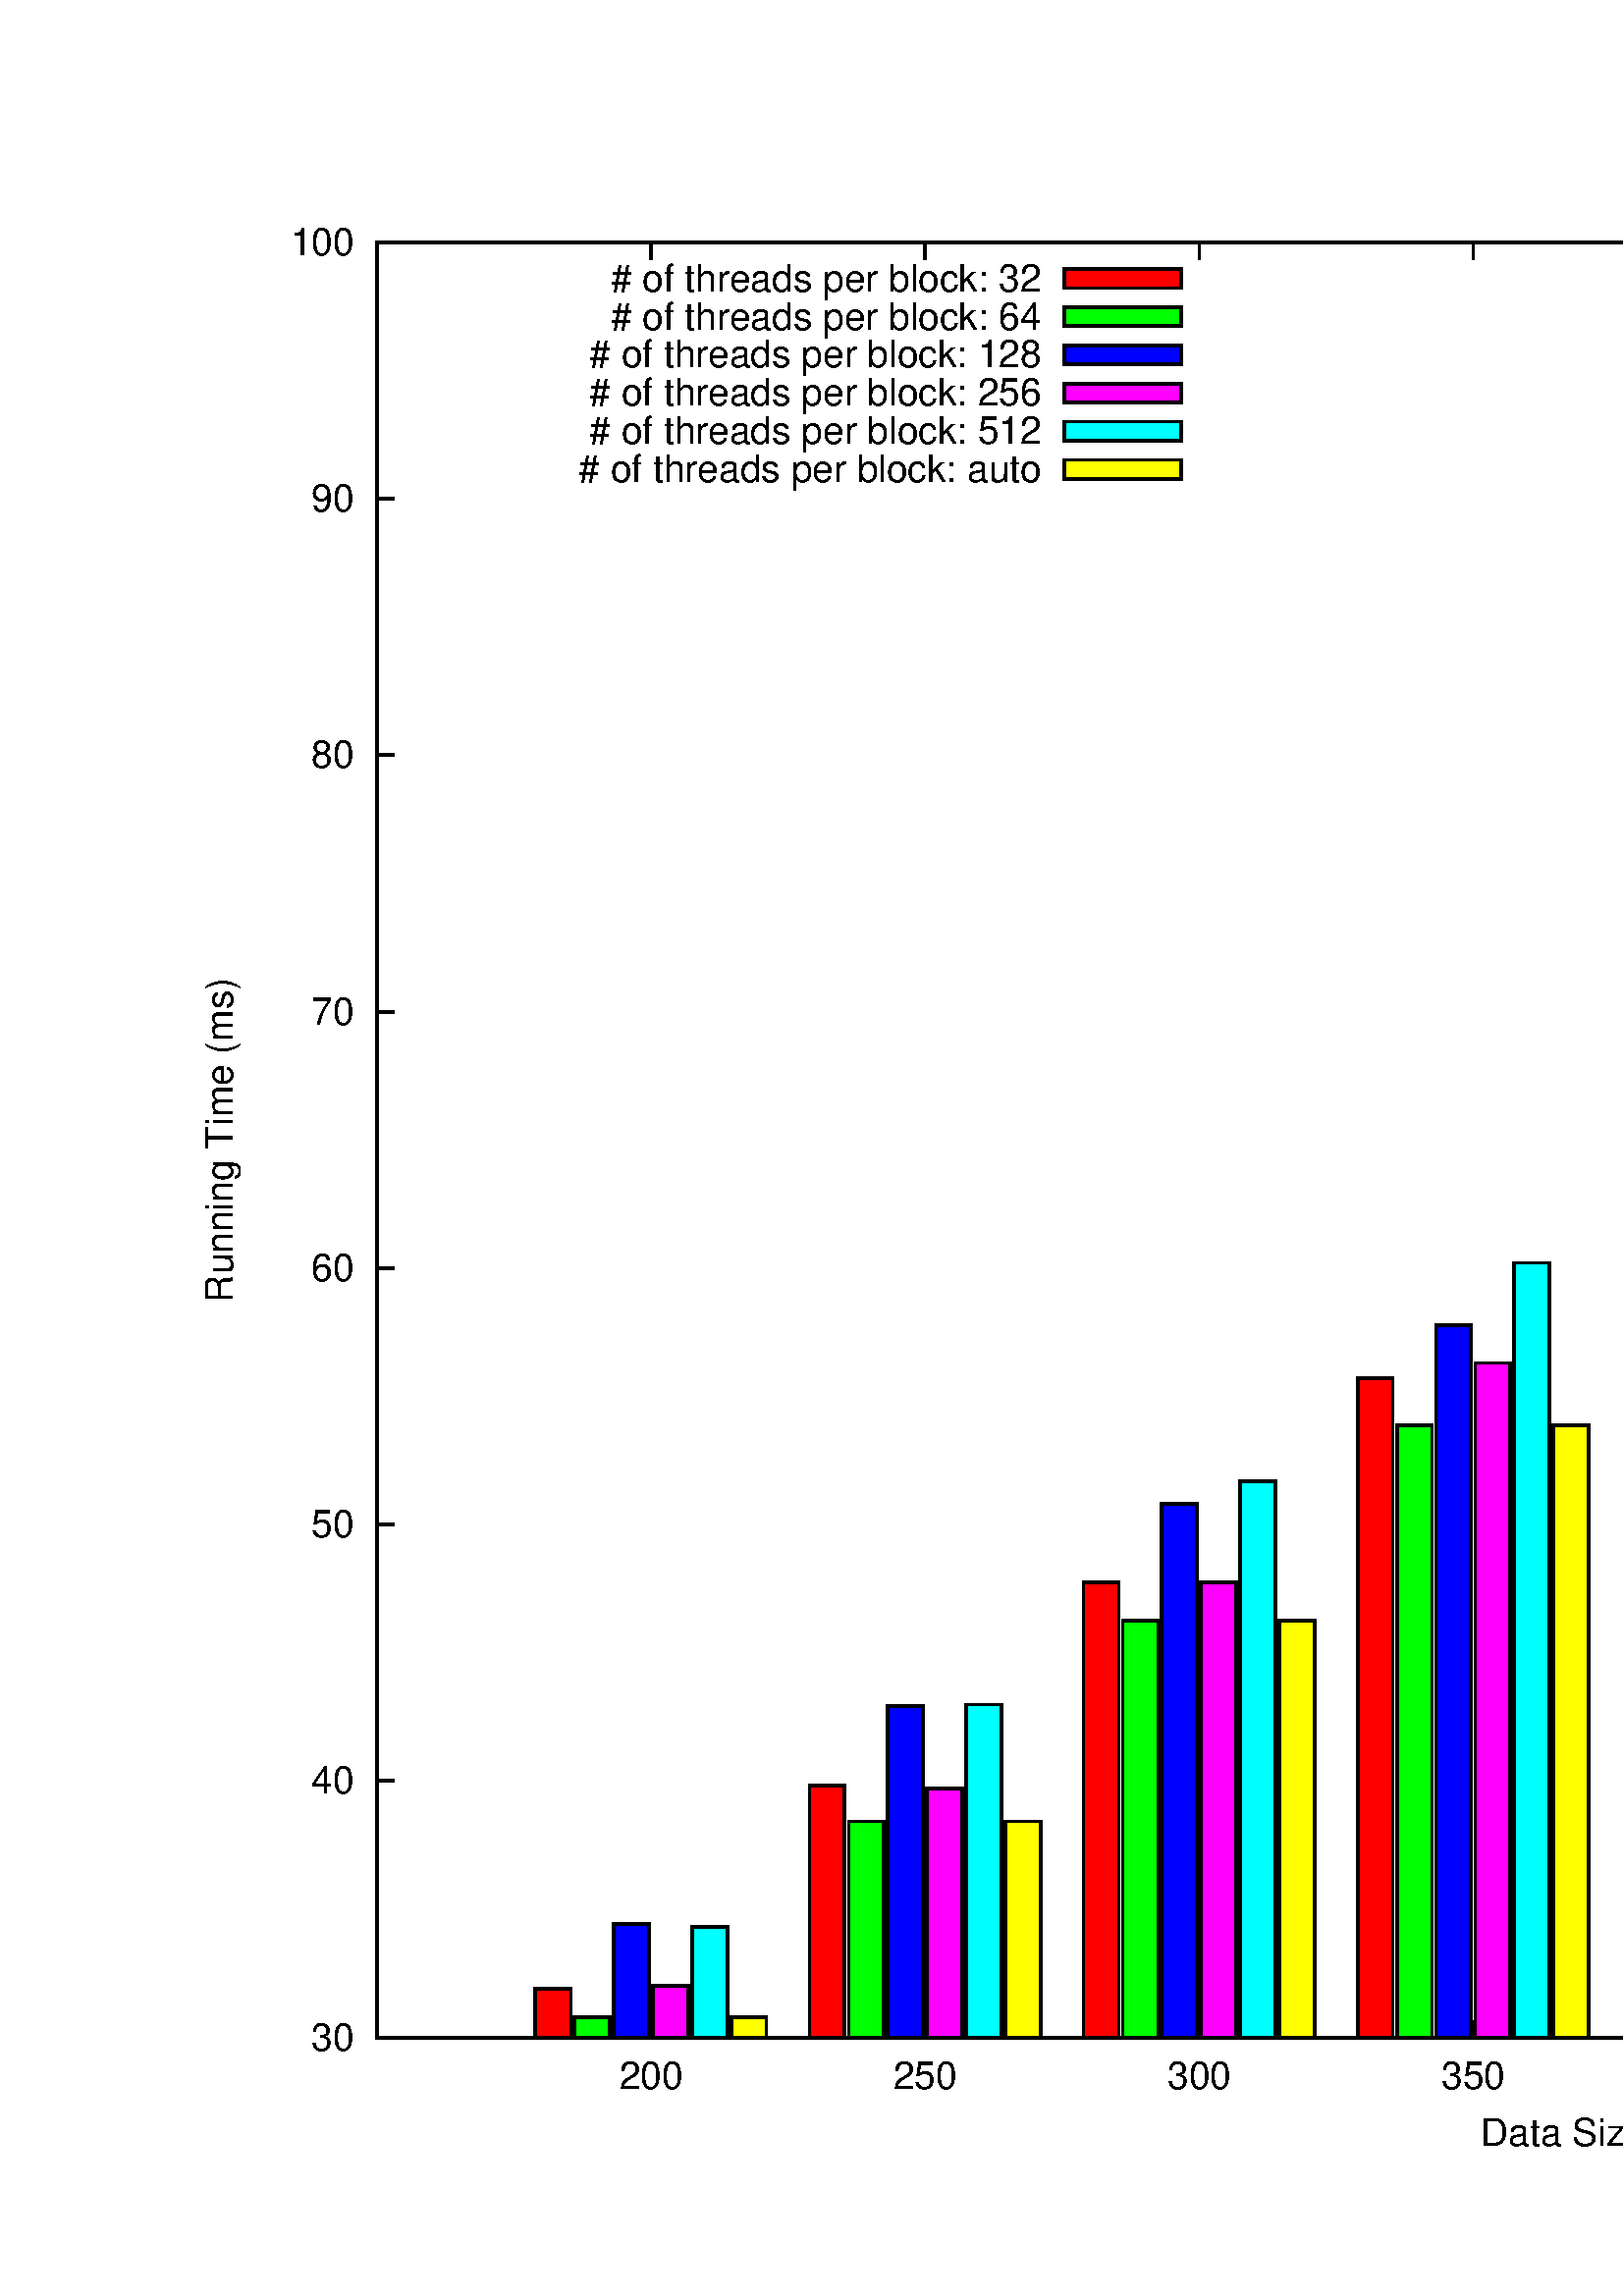 %!PS-Adobe-2.0
%%DocumentFonts: (atend)
%%BoundingBox: 50 50 1058 770
%%Orientation: Portrait
%%Pages: (atend)
%%EndComments
%%BeginProlog
/gnudict 256 dict def
gnudict begin
%
% The following 6 true/false flags may be edited by hand if required
% The unit line width may also be changed
%
/Color true def
/Blacktext false def
/Solid false def
/Dashlength 1 def
/Landscape false def
/Level1 false def
/Rounded false def
/TransparentPatterns false def
/gnulinewidth 5.000 def
/userlinewidth gnulinewidth def
%
/vshift -46 def
/dl1 {
  10.0 Dashlength mul mul
  Rounded { currentlinewidth 0.75 mul sub dup 0 le { pop 0.01 } if } if
} def
/dl2 {
  10.0 Dashlength mul mul
  Rounded { currentlinewidth 0.75 mul add } if
} def
/hpt_ 31.5 def
/vpt_ 31.5 def
/hpt hpt_ def
/vpt vpt_ def
Level1 {} {
/SDict 10 dict def
systemdict /pdfmark known not {
  userdict /pdfmark systemdict /cleartomark get put
} if
SDict begin [
  /Title (threadconf.eps)
  /Subject (gnuplot plot)
  /Creator (gnuplot 4.2 patchlevel 4 )
  /Author (wenbin)
%  /Producer (gnuplot)
%  /Keywords ()
  /CreationDate (Mon Dec 29 23:20:11 2008)
  /DOCINFO pdfmark
end
} ifelse
%
% Gnuplot Prolog Version 4.2 (August 2006)
%
/M {moveto} bind def
/L {lineto} bind def
/R {rmoveto} bind def
/V {rlineto} bind def
/N {newpath moveto} bind def
/Z {closepath} bind def
/C {setrgbcolor} bind def
/f {rlineto fill} bind def
/vpt2 vpt 2 mul def
/hpt2 hpt 2 mul def
/Lshow {currentpoint stroke M 0 vshift R 
	Blacktext {gsave 0 setgray show grestore} {show} ifelse} def
/Rshow {currentpoint stroke M dup stringwidth pop neg vshift R
	Blacktext {gsave 0 setgray show grestore} {show} ifelse} def
/Cshow {currentpoint stroke M dup stringwidth pop -2 div vshift R 
	Blacktext {gsave 0 setgray show grestore} {show} ifelse} def
/UP {dup vpt_ mul /vpt exch def hpt_ mul /hpt exch def
  /hpt2 hpt 2 mul def /vpt2 vpt 2 mul def} def
/DL {Color {setrgbcolor Solid {pop []} if 0 setdash}
 {pop pop pop 0 setgray Solid {pop []} if 0 setdash} ifelse} def
/BL {stroke userlinewidth 2 mul setlinewidth
	Rounded {1 setlinejoin 1 setlinecap} if} def
/AL {stroke userlinewidth 2 div setlinewidth
	Rounded {1 setlinejoin 1 setlinecap} if} def
/UL {dup gnulinewidth mul /userlinewidth exch def
	dup 1 lt {pop 1} if 10 mul /udl exch def} def
/PL {stroke userlinewidth setlinewidth
	Rounded {1 setlinejoin 1 setlinecap} if} def
% Default Line colors
/LCw {1 1 1} def
/LCb {0 0 0} def
/LCa {0 0 0} def
/LC0 {1 0 0} def
/LC1 {0 1 0} def
/LC2 {0 0 1} def
/LC3 {1 0 1} def
/LC4 {0 1 1} def
/LC5 {1 1 0} def
/LC6 {0 0 0} def
/LC7 {1 0.3 0} def
/LC8 {0.5 0.5 0.5} def
% Default Line Types
/LTw {PL [] 1 setgray} def
/LTb {BL [] LCb DL} def
/LTa {AL [1 udl mul 2 udl mul] 0 setdash LCa setrgbcolor} def
/LT0 {PL [] LC0 DL} def
/LT1 {PL [4 dl1 2 dl2] LC1 DL} def
/LT2 {PL [2 dl1 3 dl2] LC2 DL} def
/LT3 {PL [1 dl1 1.5 dl2] LC3 DL} def
/LT4 {PL [6 dl1 2 dl2 1 dl1 2 dl2] LC4 DL} def
/LT5 {PL [3 dl1 3 dl2 1 dl1 3 dl2] LC5 DL} def
/LT6 {PL [2 dl1 2 dl2 2 dl1 6 dl2] LC6 DL} def
/LT7 {PL [1 dl1 2 dl2 6 dl1 2 dl2 1 dl1 2 dl2] LC7 DL} def
/LT8 {PL [2 dl1 2 dl2 2 dl1 2 dl2 2 dl1 2 dl2 2 dl1 4 dl2] LC8 DL} def
/Pnt {stroke [] 0 setdash gsave 1 setlinecap M 0 0 V stroke grestore} def
/Dia {stroke [] 0 setdash 2 copy vpt add M
  hpt neg vpt neg V hpt vpt neg V
  hpt vpt V hpt neg vpt V closepath stroke
  Pnt} def
/Pls {stroke [] 0 setdash vpt sub M 0 vpt2 V
  currentpoint stroke M
  hpt neg vpt neg R hpt2 0 V stroke
 } def
/Box {stroke [] 0 setdash 2 copy exch hpt sub exch vpt add M
  0 vpt2 neg V hpt2 0 V 0 vpt2 V
  hpt2 neg 0 V closepath stroke
  Pnt} def
/Crs {stroke [] 0 setdash exch hpt sub exch vpt add M
  hpt2 vpt2 neg V currentpoint stroke M
  hpt2 neg 0 R hpt2 vpt2 V stroke} def
/TriU {stroke [] 0 setdash 2 copy vpt 1.12 mul add M
  hpt neg vpt -1.62 mul V
  hpt 2 mul 0 V
  hpt neg vpt 1.62 mul V closepath stroke
  Pnt} def
/Star {2 copy Pls Crs} def
/BoxF {stroke [] 0 setdash exch hpt sub exch vpt add M
  0 vpt2 neg V hpt2 0 V 0 vpt2 V
  hpt2 neg 0 V closepath fill} def
/TriUF {stroke [] 0 setdash vpt 1.12 mul add M
  hpt neg vpt -1.62 mul V
  hpt 2 mul 0 V
  hpt neg vpt 1.62 mul V closepath fill} def
/TriD {stroke [] 0 setdash 2 copy vpt 1.12 mul sub M
  hpt neg vpt 1.62 mul V
  hpt 2 mul 0 V
  hpt neg vpt -1.62 mul V closepath stroke
  Pnt} def
/TriDF {stroke [] 0 setdash vpt 1.12 mul sub M
  hpt neg vpt 1.62 mul V
  hpt 2 mul 0 V
  hpt neg vpt -1.62 mul V closepath fill} def
/DiaF {stroke [] 0 setdash vpt add M
  hpt neg vpt neg V hpt vpt neg V
  hpt vpt V hpt neg vpt V closepath fill} def
/Pent {stroke [] 0 setdash 2 copy gsave
  translate 0 hpt M 4 {72 rotate 0 hpt L} repeat
  closepath stroke grestore Pnt} def
/PentF {stroke [] 0 setdash gsave
  translate 0 hpt M 4 {72 rotate 0 hpt L} repeat
  closepath fill grestore} def
/Circle {stroke [] 0 setdash 2 copy
  hpt 0 360 arc stroke Pnt} def
/CircleF {stroke [] 0 setdash hpt 0 360 arc fill} def
/C0 {BL [] 0 setdash 2 copy moveto vpt 90 450 arc} bind def
/C1 {BL [] 0 setdash 2 copy moveto
	2 copy vpt 0 90 arc closepath fill
	vpt 0 360 arc closepath} bind def
/C2 {BL [] 0 setdash 2 copy moveto
	2 copy vpt 90 180 arc closepath fill
	vpt 0 360 arc closepath} bind def
/C3 {BL [] 0 setdash 2 copy moveto
	2 copy vpt 0 180 arc closepath fill
	vpt 0 360 arc closepath} bind def
/C4 {BL [] 0 setdash 2 copy moveto
	2 copy vpt 180 270 arc closepath fill
	vpt 0 360 arc closepath} bind def
/C5 {BL [] 0 setdash 2 copy moveto
	2 copy vpt 0 90 arc
	2 copy moveto
	2 copy vpt 180 270 arc closepath fill
	vpt 0 360 arc} bind def
/C6 {BL [] 0 setdash 2 copy moveto
	2 copy vpt 90 270 arc closepath fill
	vpt 0 360 arc closepath} bind def
/C7 {BL [] 0 setdash 2 copy moveto
	2 copy vpt 0 270 arc closepath fill
	vpt 0 360 arc closepath} bind def
/C8 {BL [] 0 setdash 2 copy moveto
	2 copy vpt 270 360 arc closepath fill
	vpt 0 360 arc closepath} bind def
/C9 {BL [] 0 setdash 2 copy moveto
	2 copy vpt 270 450 arc closepath fill
	vpt 0 360 arc closepath} bind def
/C10 {BL [] 0 setdash 2 copy 2 copy moveto vpt 270 360 arc closepath fill
	2 copy moveto
	2 copy vpt 90 180 arc closepath fill
	vpt 0 360 arc closepath} bind def
/C11 {BL [] 0 setdash 2 copy moveto
	2 copy vpt 0 180 arc closepath fill
	2 copy moveto
	2 copy vpt 270 360 arc closepath fill
	vpt 0 360 arc closepath} bind def
/C12 {BL [] 0 setdash 2 copy moveto
	2 copy vpt 180 360 arc closepath fill
	vpt 0 360 arc closepath} bind def
/C13 {BL [] 0 setdash 2 copy moveto
	2 copy vpt 0 90 arc closepath fill
	2 copy moveto
	2 copy vpt 180 360 arc closepath fill
	vpt 0 360 arc closepath} bind def
/C14 {BL [] 0 setdash 2 copy moveto
	2 copy vpt 90 360 arc closepath fill
	vpt 0 360 arc} bind def
/C15 {BL [] 0 setdash 2 copy vpt 0 360 arc closepath fill
	vpt 0 360 arc closepath} bind def
/Rec {newpath 4 2 roll moveto 1 index 0 rlineto 0 exch rlineto
	neg 0 rlineto closepath} bind def
/Square {dup Rec} bind def
/Bsquare {vpt sub exch vpt sub exch vpt2 Square} bind def
/S0 {BL [] 0 setdash 2 copy moveto 0 vpt rlineto BL Bsquare} bind def
/S1 {BL [] 0 setdash 2 copy vpt Square fill Bsquare} bind def
/S2 {BL [] 0 setdash 2 copy exch vpt sub exch vpt Square fill Bsquare} bind def
/S3 {BL [] 0 setdash 2 copy exch vpt sub exch vpt2 vpt Rec fill Bsquare} bind def
/S4 {BL [] 0 setdash 2 copy exch vpt sub exch vpt sub vpt Square fill Bsquare} bind def
/S5 {BL [] 0 setdash 2 copy 2 copy vpt Square fill
	exch vpt sub exch vpt sub vpt Square fill Bsquare} bind def
/S6 {BL [] 0 setdash 2 copy exch vpt sub exch vpt sub vpt vpt2 Rec fill Bsquare} bind def
/S7 {BL [] 0 setdash 2 copy exch vpt sub exch vpt sub vpt vpt2 Rec fill
	2 copy vpt Square fill Bsquare} bind def
/S8 {BL [] 0 setdash 2 copy vpt sub vpt Square fill Bsquare} bind def
/S9 {BL [] 0 setdash 2 copy vpt sub vpt vpt2 Rec fill Bsquare} bind def
/S10 {BL [] 0 setdash 2 copy vpt sub vpt Square fill 2 copy exch vpt sub exch vpt Square fill
	Bsquare} bind def
/S11 {BL [] 0 setdash 2 copy vpt sub vpt Square fill 2 copy exch vpt sub exch vpt2 vpt Rec fill
	Bsquare} bind def
/S12 {BL [] 0 setdash 2 copy exch vpt sub exch vpt sub vpt2 vpt Rec fill Bsquare} bind def
/S13 {BL [] 0 setdash 2 copy exch vpt sub exch vpt sub vpt2 vpt Rec fill
	2 copy vpt Square fill Bsquare} bind def
/S14 {BL [] 0 setdash 2 copy exch vpt sub exch vpt sub vpt2 vpt Rec fill
	2 copy exch vpt sub exch vpt Square fill Bsquare} bind def
/S15 {BL [] 0 setdash 2 copy Bsquare fill Bsquare} bind def
/D0 {gsave translate 45 rotate 0 0 S0 stroke grestore} bind def
/D1 {gsave translate 45 rotate 0 0 S1 stroke grestore} bind def
/D2 {gsave translate 45 rotate 0 0 S2 stroke grestore} bind def
/D3 {gsave translate 45 rotate 0 0 S3 stroke grestore} bind def
/D4 {gsave translate 45 rotate 0 0 S4 stroke grestore} bind def
/D5 {gsave translate 45 rotate 0 0 S5 stroke grestore} bind def
/D6 {gsave translate 45 rotate 0 0 S6 stroke grestore} bind def
/D7 {gsave translate 45 rotate 0 0 S7 stroke grestore} bind def
/D8 {gsave translate 45 rotate 0 0 S8 stroke grestore} bind def
/D9 {gsave translate 45 rotate 0 0 S9 stroke grestore} bind def
/D10 {gsave translate 45 rotate 0 0 S10 stroke grestore} bind def
/D11 {gsave translate 45 rotate 0 0 S11 stroke grestore} bind def
/D12 {gsave translate 45 rotate 0 0 S12 stroke grestore} bind def
/D13 {gsave translate 45 rotate 0 0 S13 stroke grestore} bind def
/D14 {gsave translate 45 rotate 0 0 S14 stroke grestore} bind def
/D15 {gsave translate 45 rotate 0 0 S15 stroke grestore} bind def
/DiaE {stroke [] 0 setdash vpt add M
  hpt neg vpt neg V hpt vpt neg V
  hpt vpt V hpt neg vpt V closepath stroke} def
/BoxE {stroke [] 0 setdash exch hpt sub exch vpt add M
  0 vpt2 neg V hpt2 0 V 0 vpt2 V
  hpt2 neg 0 V closepath stroke} def
/TriUE {stroke [] 0 setdash vpt 1.12 mul add M
  hpt neg vpt -1.62 mul V
  hpt 2 mul 0 V
  hpt neg vpt 1.62 mul V closepath stroke} def
/TriDE {stroke [] 0 setdash vpt 1.12 mul sub M
  hpt neg vpt 1.62 mul V
  hpt 2 mul 0 V
  hpt neg vpt -1.62 mul V closepath stroke} def
/PentE {stroke [] 0 setdash gsave
  translate 0 hpt M 4 {72 rotate 0 hpt L} repeat
  closepath stroke grestore} def
/CircE {stroke [] 0 setdash 
  hpt 0 360 arc stroke} def
/Opaque {gsave closepath 1 setgray fill grestore 0 setgray closepath} def
/DiaW {stroke [] 0 setdash vpt add M
  hpt neg vpt neg V hpt vpt neg V
  hpt vpt V hpt neg vpt V Opaque stroke} def
/BoxW {stroke [] 0 setdash exch hpt sub exch vpt add M
  0 vpt2 neg V hpt2 0 V 0 vpt2 V
  hpt2 neg 0 V Opaque stroke} def
/TriUW {stroke [] 0 setdash vpt 1.12 mul add M
  hpt neg vpt -1.62 mul V
  hpt 2 mul 0 V
  hpt neg vpt 1.62 mul V Opaque stroke} def
/TriDW {stroke [] 0 setdash vpt 1.12 mul sub M
  hpt neg vpt 1.62 mul V
  hpt 2 mul 0 V
  hpt neg vpt -1.62 mul V Opaque stroke} def
/PentW {stroke [] 0 setdash gsave
  translate 0 hpt M 4 {72 rotate 0 hpt L} repeat
  Opaque stroke grestore} def
/CircW {stroke [] 0 setdash 
  hpt 0 360 arc Opaque stroke} def
/BoxFill {gsave Rec 1 setgray fill grestore} def
/Density {
  /Fillden exch def
  currentrgbcolor
  /ColB exch def /ColG exch def /ColR exch def
  /ColR ColR Fillden mul Fillden sub 1 add def
  /ColG ColG Fillden mul Fillden sub 1 add def
  /ColB ColB Fillden mul Fillden sub 1 add def
  ColR ColG ColB setrgbcolor} def
/BoxColFill {gsave Rec PolyFill} def
/PolyFill {gsave Density fill grestore grestore} def
/h {rlineto rlineto rlineto gsave closepath fill grestore} bind def
%
% PostScript Level 1 Pattern Fill routine for rectangles
% Usage: x y w h s a XX PatternFill
%	x,y = lower left corner of box to be filled
%	w,h = width and height of box
%	  a = angle in degrees between lines and x-axis
%	 XX = 0/1 for no/yes cross-hatch
%
/PatternFill {gsave /PFa [ 9 2 roll ] def
  PFa 0 get PFa 2 get 2 div add PFa 1 get PFa 3 get 2 div add translate
  PFa 2 get -2 div PFa 3 get -2 div PFa 2 get PFa 3 get Rec
  gsave 1 setgray fill grestore clip
  currentlinewidth 0.5 mul setlinewidth
  /PFs PFa 2 get dup mul PFa 3 get dup mul add sqrt def
  0 0 M PFa 5 get rotate PFs -2 div dup translate
  0 1 PFs PFa 4 get div 1 add floor cvi
	{PFa 4 get mul 0 M 0 PFs V} for
  0 PFa 6 get ne {
	0 1 PFs PFa 4 get div 1 add floor cvi
	{PFa 4 get mul 0 2 1 roll M PFs 0 V} for
 } if
  stroke grestore} def
%
/languagelevel where
 {pop languagelevel} {1} ifelse
 2 lt
	{/InterpretLevel1 true def}
	{/InterpretLevel1 Level1 def}
 ifelse
%
% PostScript level 2 pattern fill definitions
%
/Level2PatternFill {
/Tile8x8 {/PaintType 2 /PatternType 1 /TilingType 1 /BBox [0 0 8 8] /XStep 8 /YStep 8}
	bind def
/KeepColor {currentrgbcolor [/Pattern /DeviceRGB] setcolorspace} bind def
<< Tile8x8
 /PaintProc {0.5 setlinewidth pop 0 0 M 8 8 L 0 8 M 8 0 L stroke} 
>> matrix makepattern
/Pat1 exch def
<< Tile8x8
 /PaintProc {0.5 setlinewidth pop 0 0 M 8 8 L 0 8 M 8 0 L stroke
	0 4 M 4 8 L 8 4 L 4 0 L 0 4 L stroke}
>> matrix makepattern
/Pat2 exch def
<< Tile8x8
 /PaintProc {0.5 setlinewidth pop 0 0 M 0 8 L
	8 8 L 8 0 L 0 0 L fill}
>> matrix makepattern
/Pat3 exch def
<< Tile8x8
 /PaintProc {0.5 setlinewidth pop -4 8 M 8 -4 L
	0 12 M 12 0 L stroke}
>> matrix makepattern
/Pat4 exch def
<< Tile8x8
 /PaintProc {0.5 setlinewidth pop -4 0 M 8 12 L
	0 -4 M 12 8 L stroke}
>> matrix makepattern
/Pat5 exch def
<< Tile8x8
 /PaintProc {0.5 setlinewidth pop -2 8 M 4 -4 L
	0 12 M 8 -4 L 4 12 M 10 0 L stroke}
>> matrix makepattern
/Pat6 exch def
<< Tile8x8
 /PaintProc {0.5 setlinewidth pop -2 0 M 4 12 L
	0 -4 M 8 12 L 4 -4 M 10 8 L stroke}
>> matrix makepattern
/Pat7 exch def
<< Tile8x8
 /PaintProc {0.5 setlinewidth pop 8 -2 M -4 4 L
	12 0 M -4 8 L 12 4 M 0 10 L stroke}
>> matrix makepattern
/Pat8 exch def
<< Tile8x8
 /PaintProc {0.5 setlinewidth pop 0 -2 M 12 4 L
	-4 0 M 12 8 L -4 4 M 8 10 L stroke}
>> matrix makepattern
/Pat9 exch def
/Pattern1 {PatternBgnd KeepColor Pat1 setpattern} bind def
/Pattern2 {PatternBgnd KeepColor Pat2 setpattern} bind def
/Pattern3 {PatternBgnd KeepColor Pat3 setpattern} bind def
/Pattern4 {PatternBgnd KeepColor Landscape {Pat5} {Pat4} ifelse setpattern} bind def
/Pattern5 {PatternBgnd KeepColor Landscape {Pat4} {Pat5} ifelse setpattern} bind def
/Pattern6 {PatternBgnd KeepColor Landscape {Pat9} {Pat6} ifelse setpattern} bind def
/Pattern7 {PatternBgnd KeepColor Landscape {Pat8} {Pat7} ifelse setpattern} bind def
} def
%
%
%End of PostScript Level 2 code
%
/PatternBgnd {
  TransparentPatterns {} {gsave 1 setgray fill grestore} ifelse
} def
%
% Substitute for Level 2 pattern fill codes with
% grayscale if Level 2 support is not selected.
%
/Level1PatternFill {
/Pattern1 {0.250 Density} bind def
/Pattern2 {0.500 Density} bind def
/Pattern3 {0.750 Density} bind def
/Pattern4 {0.125 Density} bind def
/Pattern5 {0.375 Density} bind def
/Pattern6 {0.625 Density} bind def
/Pattern7 {0.875 Density} bind def
} def
%
% Now test for support of Level 2 code
%
Level1 {Level1PatternFill} {Level2PatternFill} ifelse
%
/Symbol-Oblique /Symbol findfont [1 0 .167 1 0 0] makefont
dup length dict begin {1 index /FID eq {pop pop} {def} ifelse} forall
currentdict end definefont pop
/MFshow {
   { dup 5 get 3 ge
     { 5 get 3 eq {gsave} {grestore} ifelse }
     {dup dup 0 get findfont exch 1 get scalefont setfont
     [ currentpoint ] exch dup 2 get 0 exch R dup 5 get 2 ne {dup dup 6
     get exch 4 get {show} {stringwidth pop 0 R} ifelse }if dup 5 get 0 eq
     {dup 3 get {2 get neg 0 exch R pop} {pop aload pop M} ifelse} {dup 5
     get 1 eq {dup 2 get exch dup 3 get exch 6 get stringwidth pop -2 div
     dup 0 R} {dup 6 get stringwidth pop -2 div 0 R 6 get
     show 2 index {aload pop M neg 3 -1 roll neg R pop pop} {pop pop pop
     pop aload pop M} ifelse }ifelse }ifelse }
     ifelse }
   forall} bind def
/MFwidth {0 exch { dup 5 get 3 ge { 5 get 3 eq { 0 } { pop } ifelse }
 {dup 3 get{dup dup 0 get findfont exch 1 get scalefont setfont
     6 get stringwidth pop add} {pop} ifelse} ifelse} forall} bind def
/MLshow { currentpoint stroke M
  0 exch R
  Blacktext {gsave 0 setgray MFshow grestore} {MFshow} ifelse } bind def
/MRshow { currentpoint stroke M
  exch dup MFwidth neg 3 -1 roll R
  Blacktext {gsave 0 setgray MFshow grestore} {MFshow} ifelse } bind def
/MCshow { currentpoint stroke M
  exch dup MFwidth -2 div 3 -1 roll R
  Blacktext {gsave 0 setgray MFshow grestore} {MFshow} ifelse } bind def
/XYsave    { [( ) 1 2 true false 3 ()] } bind def
/XYrestore { [( ) 1 2 true false 4 ()] } bind def
end
%%EndProlog
%%Page: 1 1
gnudict begin
gsave
50 50 translate
0.100 0.100 scale
0 setgray
newpath
(Helvetica) findfont 140 scalefont setfont
1.000 UL
LTb
882 448 M
63 0 V
8981 0 R
-63 0 V
stroke
798 448 M
[ [(Helvetica) 140.0 0.0 true true 0 ( 30)]
] -46.7 MRshow
1.000 UL
LTb
882 1389 M
63 0 V
8981 0 R
-63 0 V
stroke
798 1389 M
[ [(Helvetica) 140.0 0.0 true true 0 ( 40)]
] -46.7 MRshow
1.000 UL
LTb
882 2329 M
63 0 V
8981 0 R
-63 0 V
stroke
798 2329 M
[ [(Helvetica) 140.0 0.0 true true 0 ( 50)]
] -46.7 MRshow
1.000 UL
LTb
882 3270 M
63 0 V
8981 0 R
-63 0 V
stroke
798 3270 M
[ [(Helvetica) 140.0 0.0 true true 0 ( 60)]
] -46.7 MRshow
1.000 UL
LTb
882 4210 M
63 0 V
8981 0 R
-63 0 V
stroke
798 4210 M
[ [(Helvetica) 140.0 0.0 true true 0 ( 70)]
] -46.7 MRshow
1.000 UL
LTb
882 5151 M
63 0 V
8981 0 R
-63 0 V
stroke
798 5151 M
[ [(Helvetica) 140.0 0.0 true true 0 ( 80)]
] -46.7 MRshow
1.000 UL
LTb
882 6091 M
63 0 V
8981 0 R
-63 0 V
stroke
798 6091 M
[ [(Helvetica) 140.0 0.0 true true 0 ( 90)]
] -46.7 MRshow
1.000 UL
LTb
882 7032 M
63 0 V
8981 0 R
-63 0 V
stroke
798 7032 M
[ [(Helvetica) 140.0 0.0 true true 0 ( 100)]
] -46.7 MRshow
1.000 UL
LTb
1887 448 M
0 63 V
0 6521 R
0 -63 V
stroke
1887 308 M
[ [(Helvetica) 140.0 0.0 true true 0 (200)]
] -46.7 MCshow
1.000 UL
LTb
2892 448 M
0 63 V
0 6521 R
0 -63 V
stroke
2892 308 M
[ [(Helvetica) 140.0 0.0 true true 0 (250)]
] -46.7 MCshow
1.000 UL
LTb
3897 448 M
0 63 V
0 6521 R
0 -63 V
stroke
3897 308 M
[ [(Helvetica) 140.0 0.0 true true 0 (300)]
] -46.7 MCshow
1.000 UL
LTb
4902 448 M
0 63 V
0 6521 R
0 -63 V
stroke
4902 308 M
[ [(Helvetica) 140.0 0.0 true true 0 (350)]
] -46.7 MCshow
1.000 UL
LTb
5906 448 M
0 63 V
0 6521 R
0 -63 V
stroke
5906 308 M
[ [(Helvetica) 140.0 0.0 true true 0 (400)]
] -46.7 MCshow
1.000 UL
LTb
6911 448 M
0 63 V
0 6521 R
0 -63 V
stroke
6911 308 M
[ [(Helvetica) 140.0 0.0 true true 0 (450)]
] -46.7 MCshow
1.000 UL
LTb
7916 448 M
0 63 V
0 6521 R
0 -63 V
stroke
7916 308 M
[ [(Helvetica) 140.0 0.0 true true 0 (500)]
] -46.7 MCshow
1.000 UL
LTb
8921 448 M
0 63 V
0 6521 R
0 -63 V
stroke
8921 308 M
[ [(Helvetica) 140.0 0.0 true true 0 (550)]
] -46.7 MCshow
1.000 UL
LTb
1.000 UL
LTb
882 7032 N
882 448 L
9044 0 V
0 6584 V
-9044 0 V
Z stroke
LCb setrgbcolor
308 3740 M
currentpoint gsave translate 90 rotate 0 0 moveto
[ [(Helvetica) 140.0 0.0 true true 0 (Running Time \(ms\))]
] -46.7 MCshow
grestore
LTb
LCb setrgbcolor
5404 98 M
[ [(Helvetica) 140.0 0.0 true true 0 (Data Size \(MB\))]
] -46.7 MCshow
LTb
1.500 UP
1.000 UL
LTb
1.000 UL
LT0
LTb
3318 6899 M
[ [(Helvetica) 140.0 0.0 true true 0 (# of threads per block: 32)]
] -46.7 MRshow
LT0
1.000 3402 6864 430 70 BoxColFill
LTb
3402 6864 N
430 0 V
0 70 V
-430 0 V
0 -70 V
Z stroke
LT0
1.000 1463 448 131 180 BoxColFill
LTb
1463 448 N
0 179 V
130 0 V
0 -179 V
-130 0 V
Z stroke
LT0
1.000 2468 448 130 924 BoxColFill
LTb
2468 448 N
0 923 V
129 0 V
0 -923 V
-129 0 V
Z stroke
LT0
1.000 3473 448 130 1669 BoxColFill
LTb
3473 448 N
0 1668 V
129 0 V
0 -1668 V
-129 0 V
Z stroke
LT0
1.000 4478 448 130 2420 BoxColFill
LTb
4478 448 N
0 2419 V
129 0 V
0 -2419 V
-129 0 V
Z stroke
LT0
1.000 5483 448 130 3176 BoxColFill
LTb
5483 448 N
0 3175 V
129 0 V
0 -3175 V
-129 0 V
Z stroke
LT0
1.000 6488 448 130 3927 BoxColFill
LTb
6488 448 N
0 3926 V
129 0 V
0 -3926 V
-129 0 V
Z stroke
LT0
1.000 7493 448 130 4665 BoxColFill
LTb
7493 448 N
0 4664 V
129 0 V
0 -4664 V
-129 0 V
Z stroke
LT0
1.000 8498 448 130 5419 BoxColFill
LTb
8498 448 N
0 5418 V
129 0 V
0 -5418 V
-129 0 V
Z stroke
LT0
1.000 UL
LT1
LTb
3318 6759 M
[ [(Helvetica) 140.0 0.0 true true 0 (# of threads per block: 64)]
] -46.7 MRshow
LT1
1.000 3402 6724 430 70 BoxColFill
LTb
3402 6724 N
430 0 V
0 70 V
-430 0 V
0 -70 V
Z stroke
LT1
1.000 1607 448 130 75 BoxColFill
LTb
1607 448 N
0 74 V
129 0 V
0 -74 V
-129 0 V
Z stroke
LT1
1.000 2612 448 130 794 BoxColFill
LTb
2612 448 N
0 793 V
129 0 V
0 -793 V
-129 0 V
Z stroke
LT1
1.000 3617 448 130 1529 BoxColFill
LTb
3617 448 N
0 1528 V
129 0 V
0 -1528 V
-129 0 V
Z stroke
LT1
1.000 4622 448 130 2247 BoxColFill
LTb
4622 448 N
0 2246 V
129 0 V
0 -2246 V
-129 0 V
Z stroke
LT1
1.000 5627 448 130 2984 BoxColFill
LTb
5627 448 N
0 2983 V
129 0 V
0 -2983 V
-129 0 V
Z stroke
LT1
1.000 6631 448 131 3693 BoxColFill
LTb
6631 448 N
0 3692 V
130 0 V
0 -3692 V
-130 0 V
Z stroke
LT1
1.000 7636 448 130 4425 BoxColFill
LTb
7636 448 N
0 4424 V
129 0 V
0 -4424 V
-129 0 V
Z stroke
LT1
1.000 8641 448 130 5149 BoxColFill
LTb
8641 448 N
0 5148 V
129 0 V
0 -5148 V
-129 0 V
Z stroke
LT1
1.000 UL
LT2
LTb
3318 6619 M
[ [(Helvetica) 140.0 0.0 true true 0 (# of threads per block: 128)]
] -46.7 MRshow
LT2
1.000 3402 6584 430 70 BoxColFill
LTb
3402 6584 N
430 0 V
0 70 V
-430 0 V
0 -70 V
Z stroke
LT2
1.000 1751 448 130 418 BoxColFill
LTb
1751 448 N
0 417 V
129 0 V
0 -417 V
-129 0 V
Z stroke
LT2
1.000 2755 448 131 1216 BoxColFill
LTb
2755 448 N
0 1215 V
130 0 V
0 -1215 V
-130 0 V
Z stroke
LT2
1.000 3760 448 130 1958 BoxColFill
LTb
3760 448 N
0 1957 V
129 0 V
0 -1957 V
-129 0 V
Z stroke
LT2
1.000 4765 448 130 2614 BoxColFill
LTb
4765 448 N
0 2613 V
129 0 V
0 -2613 V
-129 0 V
Z stroke
LT2
1.000 5770 448 130 3668 BoxColFill
LTb
5770 448 N
0 3667 V
129 0 V
0 -3667 V
-129 0 V
Z stroke
LT2
1.000 6775 448 130 4510 BoxColFill
LTb
6775 448 N
0 4509 V
129 0 V
0 -4509 V
-129 0 V
Z stroke
LT2
1.000 7780 448 130 5288 BoxColFill
LTb
7780 448 N
0 5287 V
129 0 V
0 -5287 V
-129 0 V
Z stroke
LT2
1.000 8785 448 130 6048 BoxColFill
LTb
8785 448 N
0 6047 V
129 0 V
0 -6047 V
-129 0 V
Z stroke
LT2
1.000 UL
LT3
LTb
3318 6479 M
[ [(Helvetica) 140.0 0.0 true true 0 (# of threads per block: 256)]
] -46.7 MRshow
LT3
1.000 3402 6444 430 70 BoxColFill
LTb
3402 6444 N
430 0 V
0 70 V
-430 0 V
0 -70 V
Z stroke
LT3
1.000 1894 448 130 191 BoxColFill
LTb
1894 448 N
0 190 V
129 0 V
0 -190 V
-129 0 V
Z stroke
LT3
1.000 2899 448 130 913 BoxColFill
LTb
2899 448 N
0 912 V
129 0 V
0 -912 V
-129 0 V
Z stroke
LT3
1.000 3904 448 130 1670 BoxColFill
LTb
3904 448 N
0 1669 V
129 0 V
0 -1669 V
-129 0 V
Z stroke
LT3
1.000 4909 448 130 2475 BoxColFill
LTb
4909 448 N
0 2474 V
129 0 V
0 -2474 V
-129 0 V
Z stroke
LT3
1.000 5914 448 130 3158 BoxColFill
LTb
5914 448 N
0 3157 V
129 0 V
0 -3157 V
-129 0 V
Z stroke
LT3
1.000 6919 448 130 3900 BoxColFill
LTb
6919 448 N
0 3899 V
129 0 V
0 -3899 V
-129 0 V
Z stroke
LT3
1.000 7923 448 131 4664 BoxColFill
LTb
7923 448 N
0 4663 V
130 0 V
0 -4663 V
-130 0 V
Z stroke
LT3
1.000 8928 448 130 5380 BoxColFill
LTb
8928 448 N
0 5379 V
129 0 V
0 -5379 V
-129 0 V
Z stroke
LT3
1.000 UL
LT4
LTb
3318 6339 M
[ [(Helvetica) 140.0 0.0 true true 0 (# of threads per block: 512)]
] -46.7 MRshow
LT4
1.000 3402 6304 430 70 BoxColFill
LTb
3402 6304 N
430 0 V
0 70 V
-430 0 V
0 -70 V
Z stroke
LT4
1.000 2038 448 130 406 BoxColFill
LTb
2038 448 N
0 405 V
129 0 V
0 -405 V
-129 0 V
Z stroke
LT4
1.000 3043 448 130 1222 BoxColFill
LTb
3043 448 N
0 1221 V
129 0 V
0 -1221 V
-129 0 V
Z stroke
LT4
1.000 4047 448 131 2041 BoxColFill
LTb
4047 448 N
0 2040 V
130 0 V
0 -2040 V
-130 0 V
Z stroke
LT4
1.000 5052 448 130 2842 BoxColFill
LTb
5052 448 N
0 2841 V
129 0 V
0 -2841 V
-129 0 V
Z stroke
LT4
1.000 6057 448 130 3645 BoxColFill
LTb
6057 448 N
0 3644 V
129 0 V
0 -3644 V
-129 0 V
Z stroke
LT4
1.000 7062 448 130 4462 BoxColFill
LTb
7062 448 N
0 4461 V
129 0 V
0 -4461 V
-129 0 V
Z stroke
LT4
1.000 8067 448 130 5275 BoxColFill
LTb
8067 448 N
0 5274 V
129 0 V
0 -5274 V
-129 0 V
Z stroke
LT4
1.000 9072 448 130 6054 BoxColFill
LTb
9072 448 N
0 6053 V
129 0 V
0 -6053 V
-129 0 V
Z stroke
LT4
1.000 UL
LT5
LTb
3318 6199 M
[ [(Helvetica) 140.0 0.0 true true 0 (# of threads per block: auto)]
] -46.7 MRshow
LT5
1.000 3402 6164 430 70 BoxColFill
LTb
3402 6164 N
430 0 V
0 70 V
-430 0 V
0 -70 V
Z stroke
LT5
1.000 2181 448 130 75 BoxColFill
LTb
2181 448 N
0 74 V
129 0 V
0 -74 V
-129 0 V
Z stroke
LT5
1.000 3186 448 130 794 BoxColFill
LTb
3186 448 N
0 793 V
129 0 V
0 -793 V
-129 0 V
Z stroke
LT5
1.000 4191 448 130 1529 BoxColFill
LTb
4191 448 N
0 1528 V
129 0 V
0 -1528 V
-129 0 V
Z stroke
LT5
1.000 5196 448 130 2247 BoxColFill
LTb
5196 448 N
0 2246 V
129 0 V
0 -2246 V
-129 0 V
Z stroke
LT5
1.000 6201 448 130 2985 BoxColFill
LTb
6201 448 N
0 2984 V
129 0 V
0 -2984 V
-129 0 V
Z stroke
LT5
1.000 7206 448 130 3694 BoxColFill
LTb
7206 448 N
0 3693 V
129 0 V
0 -3693 V
-129 0 V
Z stroke
LT5
1.000 8211 448 130 4423 BoxColFill
LTb
8211 448 N
0 4422 V
129 0 V
0 -4422 V
-129 0 V
Z stroke
LT5
1.000 9215 448 131 5149 BoxColFill
LTb
9215 448 N
0 5148 V
130 0 V
0 -5148 V
-130 0 V
Z stroke
LT5
1.000 UL
LTb
882 7032 N
882 448 L
9044 0 V
0 6584 V
-9044 0 V
Z stroke
1.500 UP
1.000 UL
LTb
stroke
grestore
end
showpage
%%Trailer
%%DocumentFonts: Helvetica
%%Pages: 1
